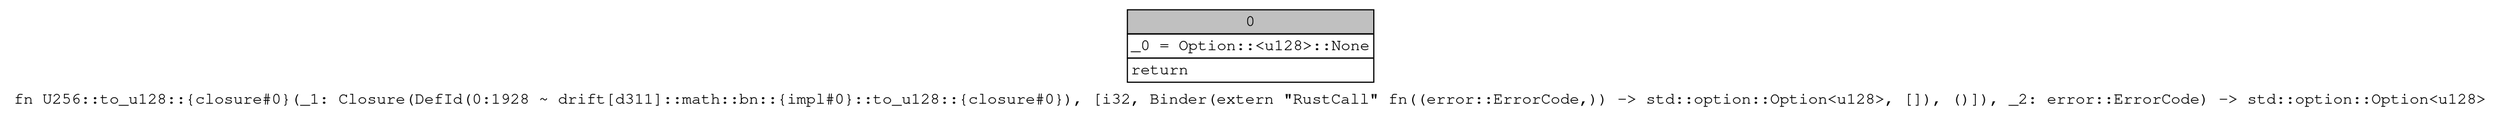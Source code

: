 digraph Mir_0_1928 {
    graph [fontname="Courier, monospace"];
    node [fontname="Courier, monospace"];
    edge [fontname="Courier, monospace"];
    label=<fn U256::to_u128::{closure#0}(_1: Closure(DefId(0:1928 ~ drift[d311]::math::bn::{impl#0}::to_u128::{closure#0}), [i32, Binder(extern &quot;RustCall&quot; fn((error::ErrorCode,)) -&gt; std::option::Option&lt;u128&gt;, []), ()]), _2: error::ErrorCode) -&gt; std::option::Option&lt;u128&gt;<br align="left"/>>;
    bb0__0_1928 [shape="none", label=<<table border="0" cellborder="1" cellspacing="0"><tr><td bgcolor="gray" align="center" colspan="1">0</td></tr><tr><td align="left" balign="left">_0 = Option::&lt;u128&gt;::None<br/></td></tr><tr><td align="left">return</td></tr></table>>];
}
